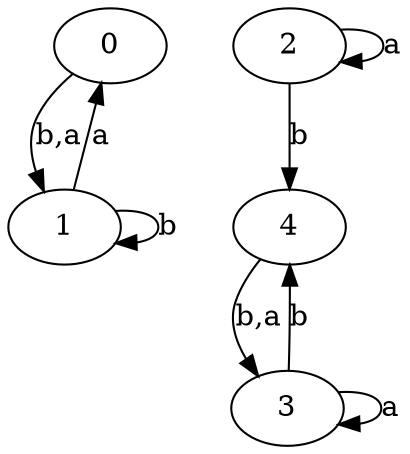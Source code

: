 digraph {
 ranksep=0.5;
 d2tdocpreamble = "\usetikzlibrary{automata}";
 d2tfigpreamble = "\tikzstyle{every state}= [ draw=blue!50,very thick,fill=blue!20]  \tikzstyle{auto}= [fill=white]";
 node [style="state"];
 edge [lblstyle="auto",topath="bend right", len=4  ]
  "0" [label="0",style = "state, accepting"];
  "1" [label="1",];
  "2" [label="2",style = "state, initial"];
  "3" [label="3",];
  "4" [label="4",];
  "0" -> "1" [label="b,a"];
  "1" -> "0" [label="a"];
  "1" -> "1" [label="b",topath="loop above"];
  "2" -> "2" [label="a",topath="loop above"];
  "2" -> "4" [label="b"];
  "3" -> "3" [label="a",topath="loop above"];
  "3" -> "4" [label="b"];
  "4" -> "3" [label="b,a"];
}